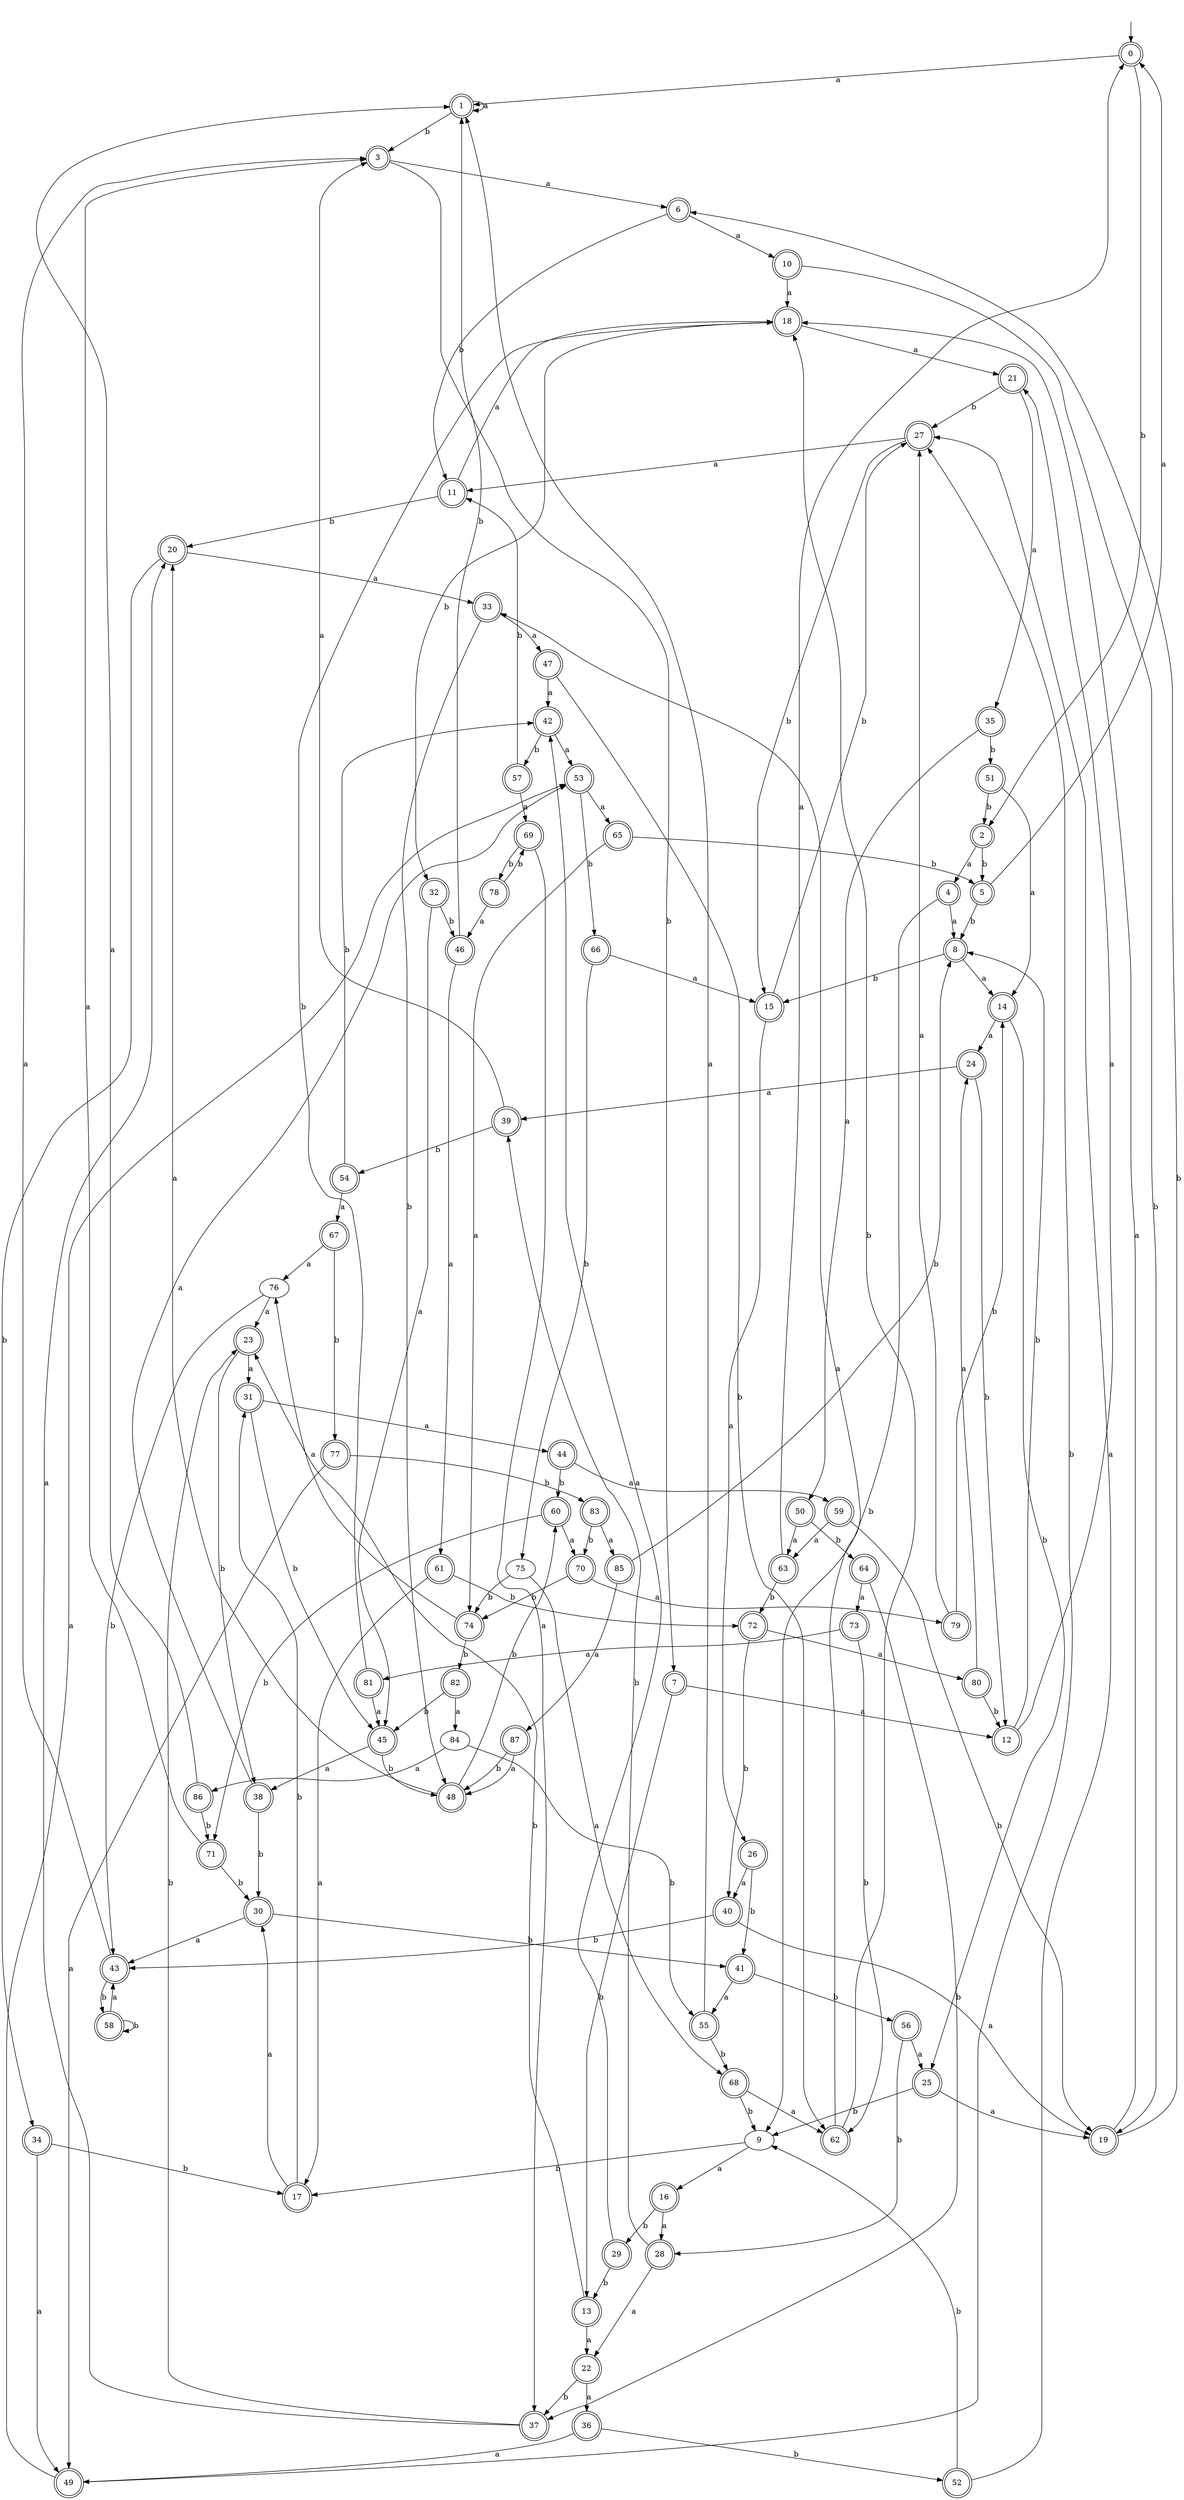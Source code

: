 digraph RandomDFA {
  __start0 [label="", shape=none];
  __start0 -> 0 [label=""];
  0 [shape=circle] [shape=doublecircle]
  0 -> 1 [label="a"]
  0 -> 2 [label="b"]
  1 [shape=doublecircle]
  1 -> 1 [label="a"]
  1 -> 3 [label="b"]
  2 [shape=doublecircle]
  2 -> 4 [label="a"]
  2 -> 5 [label="b"]
  3 [shape=doublecircle]
  3 -> 6 [label="a"]
  3 -> 7 [label="b"]
  4 [shape=doublecircle]
  4 -> 8 [label="a"]
  4 -> 9 [label="b"]
  5 [shape=doublecircle]
  5 -> 0 [label="a"]
  5 -> 8 [label="b"]
  6 [shape=doublecircle]
  6 -> 10 [label="a"]
  6 -> 11 [label="b"]
  7 [shape=doublecircle]
  7 -> 12 [label="a"]
  7 -> 13 [label="b"]
  8 [shape=doublecircle]
  8 -> 14 [label="a"]
  8 -> 15 [label="b"]
  9
  9 -> 16 [label="a"]
  9 -> 17 [label="b"]
  10 [shape=doublecircle]
  10 -> 18 [label="a"]
  10 -> 19 [label="b"]
  11 [shape=doublecircle]
  11 -> 18 [label="a"]
  11 -> 20 [label="b"]
  12 [shape=doublecircle]
  12 -> 21 [label="a"]
  12 -> 8 [label="b"]
  13 [shape=doublecircle]
  13 -> 22 [label="a"]
  13 -> 23 [label="b"]
  14 [shape=doublecircle]
  14 -> 24 [label="a"]
  14 -> 25 [label="b"]
  15 [shape=doublecircle]
  15 -> 26 [label="a"]
  15 -> 27 [label="b"]
  16 [shape=doublecircle]
  16 -> 28 [label="a"]
  16 -> 29 [label="b"]
  17 [shape=doublecircle]
  17 -> 30 [label="a"]
  17 -> 31 [label="b"]
  18 [shape=doublecircle]
  18 -> 21 [label="a"]
  18 -> 32 [label="b"]
  19 [shape=doublecircle]
  19 -> 18 [label="a"]
  19 -> 6 [label="b"]
  20 [shape=doublecircle]
  20 -> 33 [label="a"]
  20 -> 34 [label="b"]
  21 [shape=doublecircle]
  21 -> 35 [label="a"]
  21 -> 27 [label="b"]
  22 [shape=doublecircle]
  22 -> 36 [label="a"]
  22 -> 37 [label="b"]
  23 [shape=doublecircle]
  23 -> 31 [label="a"]
  23 -> 38 [label="b"]
  24 [shape=doublecircle]
  24 -> 39 [label="a"]
  24 -> 12 [label="b"]
  25 [shape=doublecircle]
  25 -> 19 [label="a"]
  25 -> 9 [label="b"]
  26 [shape=doublecircle]
  26 -> 40 [label="a"]
  26 -> 41 [label="b"]
  27 [shape=doublecircle]
  27 -> 11 [label="a"]
  27 -> 15 [label="b"]
  28 [shape=doublecircle]
  28 -> 22 [label="a"]
  28 -> 39 [label="b"]
  29 [shape=doublecircle]
  29 -> 42 [label="a"]
  29 -> 13 [label="b"]
  30 [shape=doublecircle]
  30 -> 43 [label="a"]
  30 -> 41 [label="b"]
  31 [shape=doublecircle]
  31 -> 44 [label="a"]
  31 -> 45 [label="b"]
  32 [shape=doublecircle]
  32 -> 45 [label="a"]
  32 -> 46 [label="b"]
  33 [shape=doublecircle]
  33 -> 47 [label="a"]
  33 -> 48 [label="b"]
  34 [shape=doublecircle]
  34 -> 49 [label="a"]
  34 -> 17 [label="b"]
  35 [shape=doublecircle]
  35 -> 50 [label="a"]
  35 -> 51 [label="b"]
  36 [shape=doublecircle]
  36 -> 49 [label="a"]
  36 -> 52 [label="b"]
  37 [shape=doublecircle]
  37 -> 20 [label="a"]
  37 -> 23 [label="b"]
  38 [shape=doublecircle]
  38 -> 53 [label="a"]
  38 -> 30 [label="b"]
  39 [shape=doublecircle]
  39 -> 3 [label="a"]
  39 -> 54 [label="b"]
  40 [shape=doublecircle]
  40 -> 19 [label="a"]
  40 -> 43 [label="b"]
  41 [shape=doublecircle]
  41 -> 55 [label="a"]
  41 -> 56 [label="b"]
  42 [shape=doublecircle]
  42 -> 53 [label="a"]
  42 -> 57 [label="b"]
  43 [shape=doublecircle]
  43 -> 3 [label="a"]
  43 -> 58 [label="b"]
  44 [shape=doublecircle]
  44 -> 59 [label="a"]
  44 -> 60 [label="b"]
  45 [shape=doublecircle]
  45 -> 38 [label="a"]
  45 -> 48 [label="b"]
  46 [shape=doublecircle]
  46 -> 61 [label="a"]
  46 -> 1 [label="b"]
  47 [shape=doublecircle]
  47 -> 42 [label="a"]
  47 -> 62 [label="b"]
  48 [shape=doublecircle]
  48 -> 20 [label="a"]
  48 -> 60 [label="b"]
  49 [shape=doublecircle]
  49 -> 53 [label="a"]
  49 -> 27 [label="b"]
  50 [shape=doublecircle]
  50 -> 63 [label="a"]
  50 -> 64 [label="b"]
  51 [shape=doublecircle]
  51 -> 14 [label="a"]
  51 -> 2 [label="b"]
  52 [shape=doublecircle]
  52 -> 27 [label="a"]
  52 -> 9 [label="b"]
  53 [shape=doublecircle]
  53 -> 65 [label="a"]
  53 -> 66 [label="b"]
  54 [shape=doublecircle]
  54 -> 67 [label="a"]
  54 -> 42 [label="b"]
  55 [shape=doublecircle]
  55 -> 1 [label="a"]
  55 -> 68 [label="b"]
  56 [shape=doublecircle]
  56 -> 25 [label="a"]
  56 -> 28 [label="b"]
  57 [shape=doublecircle]
  57 -> 69 [label="a"]
  57 -> 11 [label="b"]
  58 [shape=doublecircle]
  58 -> 43 [label="a"]
  58 -> 58 [label="b"]
  59 [shape=doublecircle]
  59 -> 63 [label="a"]
  59 -> 19 [label="b"]
  60 [shape=doublecircle]
  60 -> 70 [label="a"]
  60 -> 71 [label="b"]
  61 [shape=doublecircle]
  61 -> 17 [label="a"]
  61 -> 72 [label="b"]
  62 [shape=doublecircle]
  62 -> 33 [label="a"]
  62 -> 18 [label="b"]
  63 [shape=doublecircle]
  63 -> 0 [label="a"]
  63 -> 72 [label="b"]
  64 [shape=doublecircle]
  64 -> 73 [label="a"]
  64 -> 37 [label="b"]
  65 [shape=doublecircle]
  65 -> 74 [label="a"]
  65 -> 5 [label="b"]
  66 [shape=doublecircle]
  66 -> 15 [label="a"]
  66 -> 75 [label="b"]
  67 [shape=doublecircle]
  67 -> 76 [label="a"]
  67 -> 77 [label="b"]
  68 [shape=doublecircle]
  68 -> 62 [label="a"]
  68 -> 9 [label="b"]
  69 [shape=doublecircle]
  69 -> 37 [label="a"]
  69 -> 78 [label="b"]
  70 [shape=doublecircle]
  70 -> 79 [label="a"]
  70 -> 74 [label="b"]
  71 [shape=doublecircle]
  71 -> 3 [label="a"]
  71 -> 30 [label="b"]
  72 [shape=doublecircle]
  72 -> 80 [label="a"]
  72 -> 40 [label="b"]
  73 [shape=doublecircle]
  73 -> 81 [label="a"]
  73 -> 62 [label="b"]
  74 [shape=doublecircle]
  74 -> 76 [label="a"]
  74 -> 82 [label="b"]
  75
  75 -> 68 [label="a"]
  75 -> 74 [label="b"]
  76
  76 -> 23 [label="a"]
  76 -> 43 [label="b"]
  77 [shape=doublecircle]
  77 -> 49 [label="a"]
  77 -> 83 [label="b"]
  78 [shape=doublecircle]
  78 -> 46 [label="a"]
  78 -> 69 [label="b"]
  79 [shape=doublecircle]
  79 -> 27 [label="a"]
  79 -> 14 [label="b"]
  80 [shape=doublecircle]
  80 -> 24 [label="a"]
  80 -> 12 [label="b"]
  81 [shape=doublecircle]
  81 -> 45 [label="a"]
  81 -> 18 [label="b"]
  82 [shape=doublecircle]
  82 -> 84 [label="a"]
  82 -> 45 [label="b"]
  83 [shape=doublecircle]
  83 -> 85 [label="a"]
  83 -> 70 [label="b"]
  84
  84 -> 86 [label="a"]
  84 -> 55 [label="b"]
  85 [shape=doublecircle]
  85 -> 87 [label="a"]
  85 -> 8 [label="b"]
  86 [shape=doublecircle]
  86 -> 1 [label="a"]
  86 -> 71 [label="b"]
  87 [shape=doublecircle]
  87 -> 48 [label="a"]
  87 -> 48 [label="b"]
}

